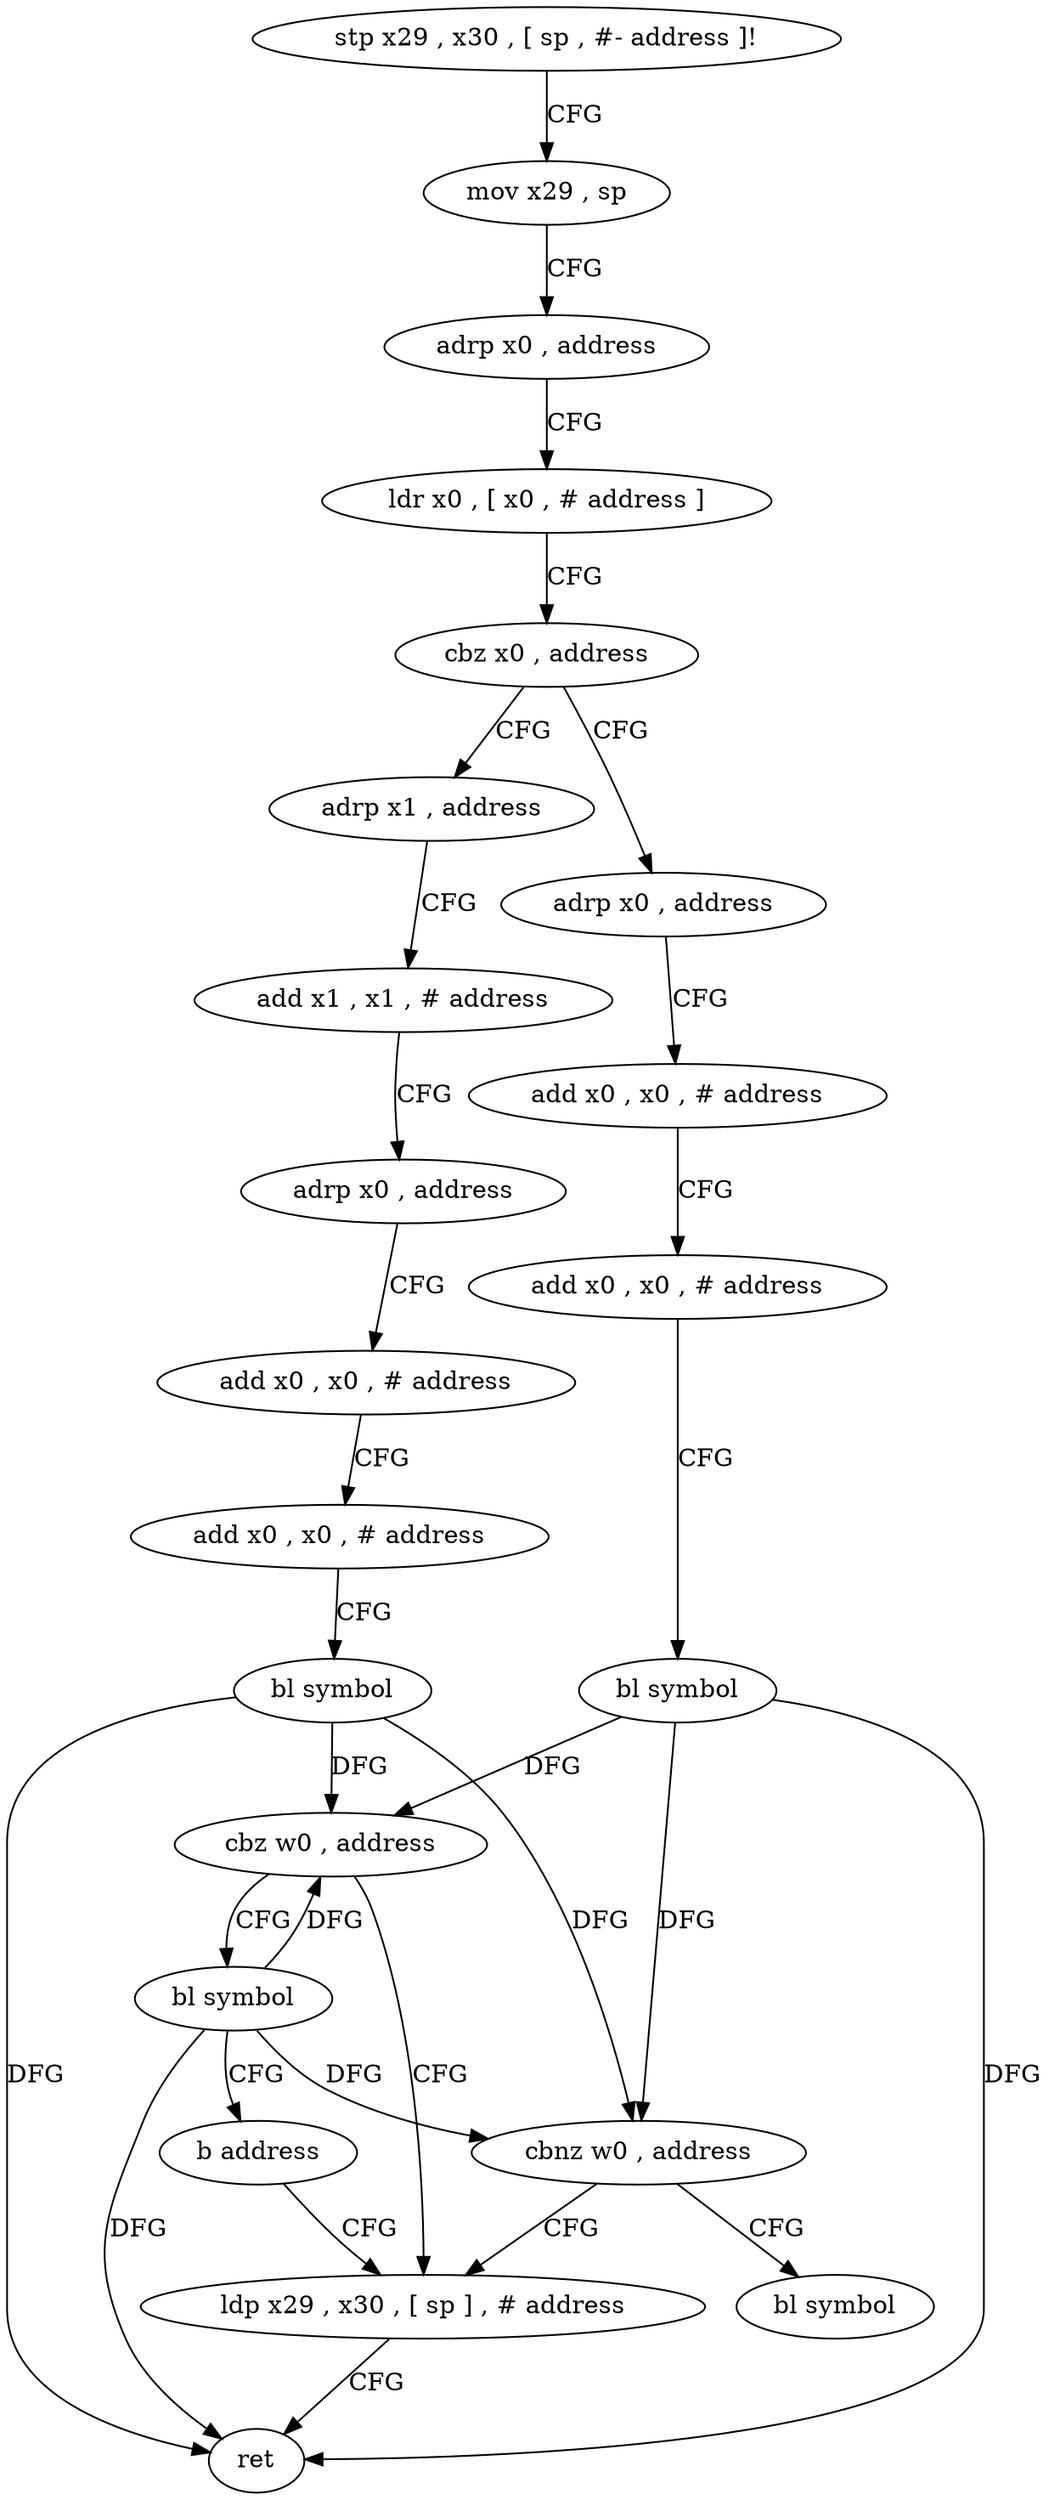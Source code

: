 digraph "func" {
"165544" [label = "stp x29 , x30 , [ sp , #- address ]!" ]
"165548" [label = "mov x29 , sp" ]
"165552" [label = "adrp x0 , address" ]
"165556" [label = "ldr x0 , [ x0 , # address ]" ]
"165560" [label = "cbz x0 , address" ]
"165600" [label = "adrp x0 , address" ]
"165564" [label = "adrp x1 , address" ]
"165604" [label = "add x0 , x0 , # address" ]
"165608" [label = "add x0 , x0 , # address" ]
"165612" [label = "bl symbol" ]
"165616" [label = "cbz w0 , address" ]
"165592" [label = "ldp x29 , x30 , [ sp ] , # address" ]
"165620" [label = "bl symbol" ]
"165568" [label = "add x1 , x1 , # address" ]
"165572" [label = "adrp x0 , address" ]
"165576" [label = "add x0 , x0 , # address" ]
"165580" [label = "add x0 , x0 , # address" ]
"165584" [label = "bl symbol" ]
"165588" [label = "cbnz w0 , address" ]
"165628" [label = "bl symbol" ]
"165596" [label = "ret" ]
"165624" [label = "b address" ]
"165544" -> "165548" [ label = "CFG" ]
"165548" -> "165552" [ label = "CFG" ]
"165552" -> "165556" [ label = "CFG" ]
"165556" -> "165560" [ label = "CFG" ]
"165560" -> "165600" [ label = "CFG" ]
"165560" -> "165564" [ label = "CFG" ]
"165600" -> "165604" [ label = "CFG" ]
"165564" -> "165568" [ label = "CFG" ]
"165604" -> "165608" [ label = "CFG" ]
"165608" -> "165612" [ label = "CFG" ]
"165612" -> "165616" [ label = "DFG" ]
"165612" -> "165588" [ label = "DFG" ]
"165612" -> "165596" [ label = "DFG" ]
"165616" -> "165592" [ label = "CFG" ]
"165616" -> "165620" [ label = "CFG" ]
"165592" -> "165596" [ label = "CFG" ]
"165620" -> "165624" [ label = "CFG" ]
"165620" -> "165616" [ label = "DFG" ]
"165620" -> "165588" [ label = "DFG" ]
"165620" -> "165596" [ label = "DFG" ]
"165568" -> "165572" [ label = "CFG" ]
"165572" -> "165576" [ label = "CFG" ]
"165576" -> "165580" [ label = "CFG" ]
"165580" -> "165584" [ label = "CFG" ]
"165584" -> "165588" [ label = "DFG" ]
"165584" -> "165616" [ label = "DFG" ]
"165584" -> "165596" [ label = "DFG" ]
"165588" -> "165628" [ label = "CFG" ]
"165588" -> "165592" [ label = "CFG" ]
"165624" -> "165592" [ label = "CFG" ]
}
